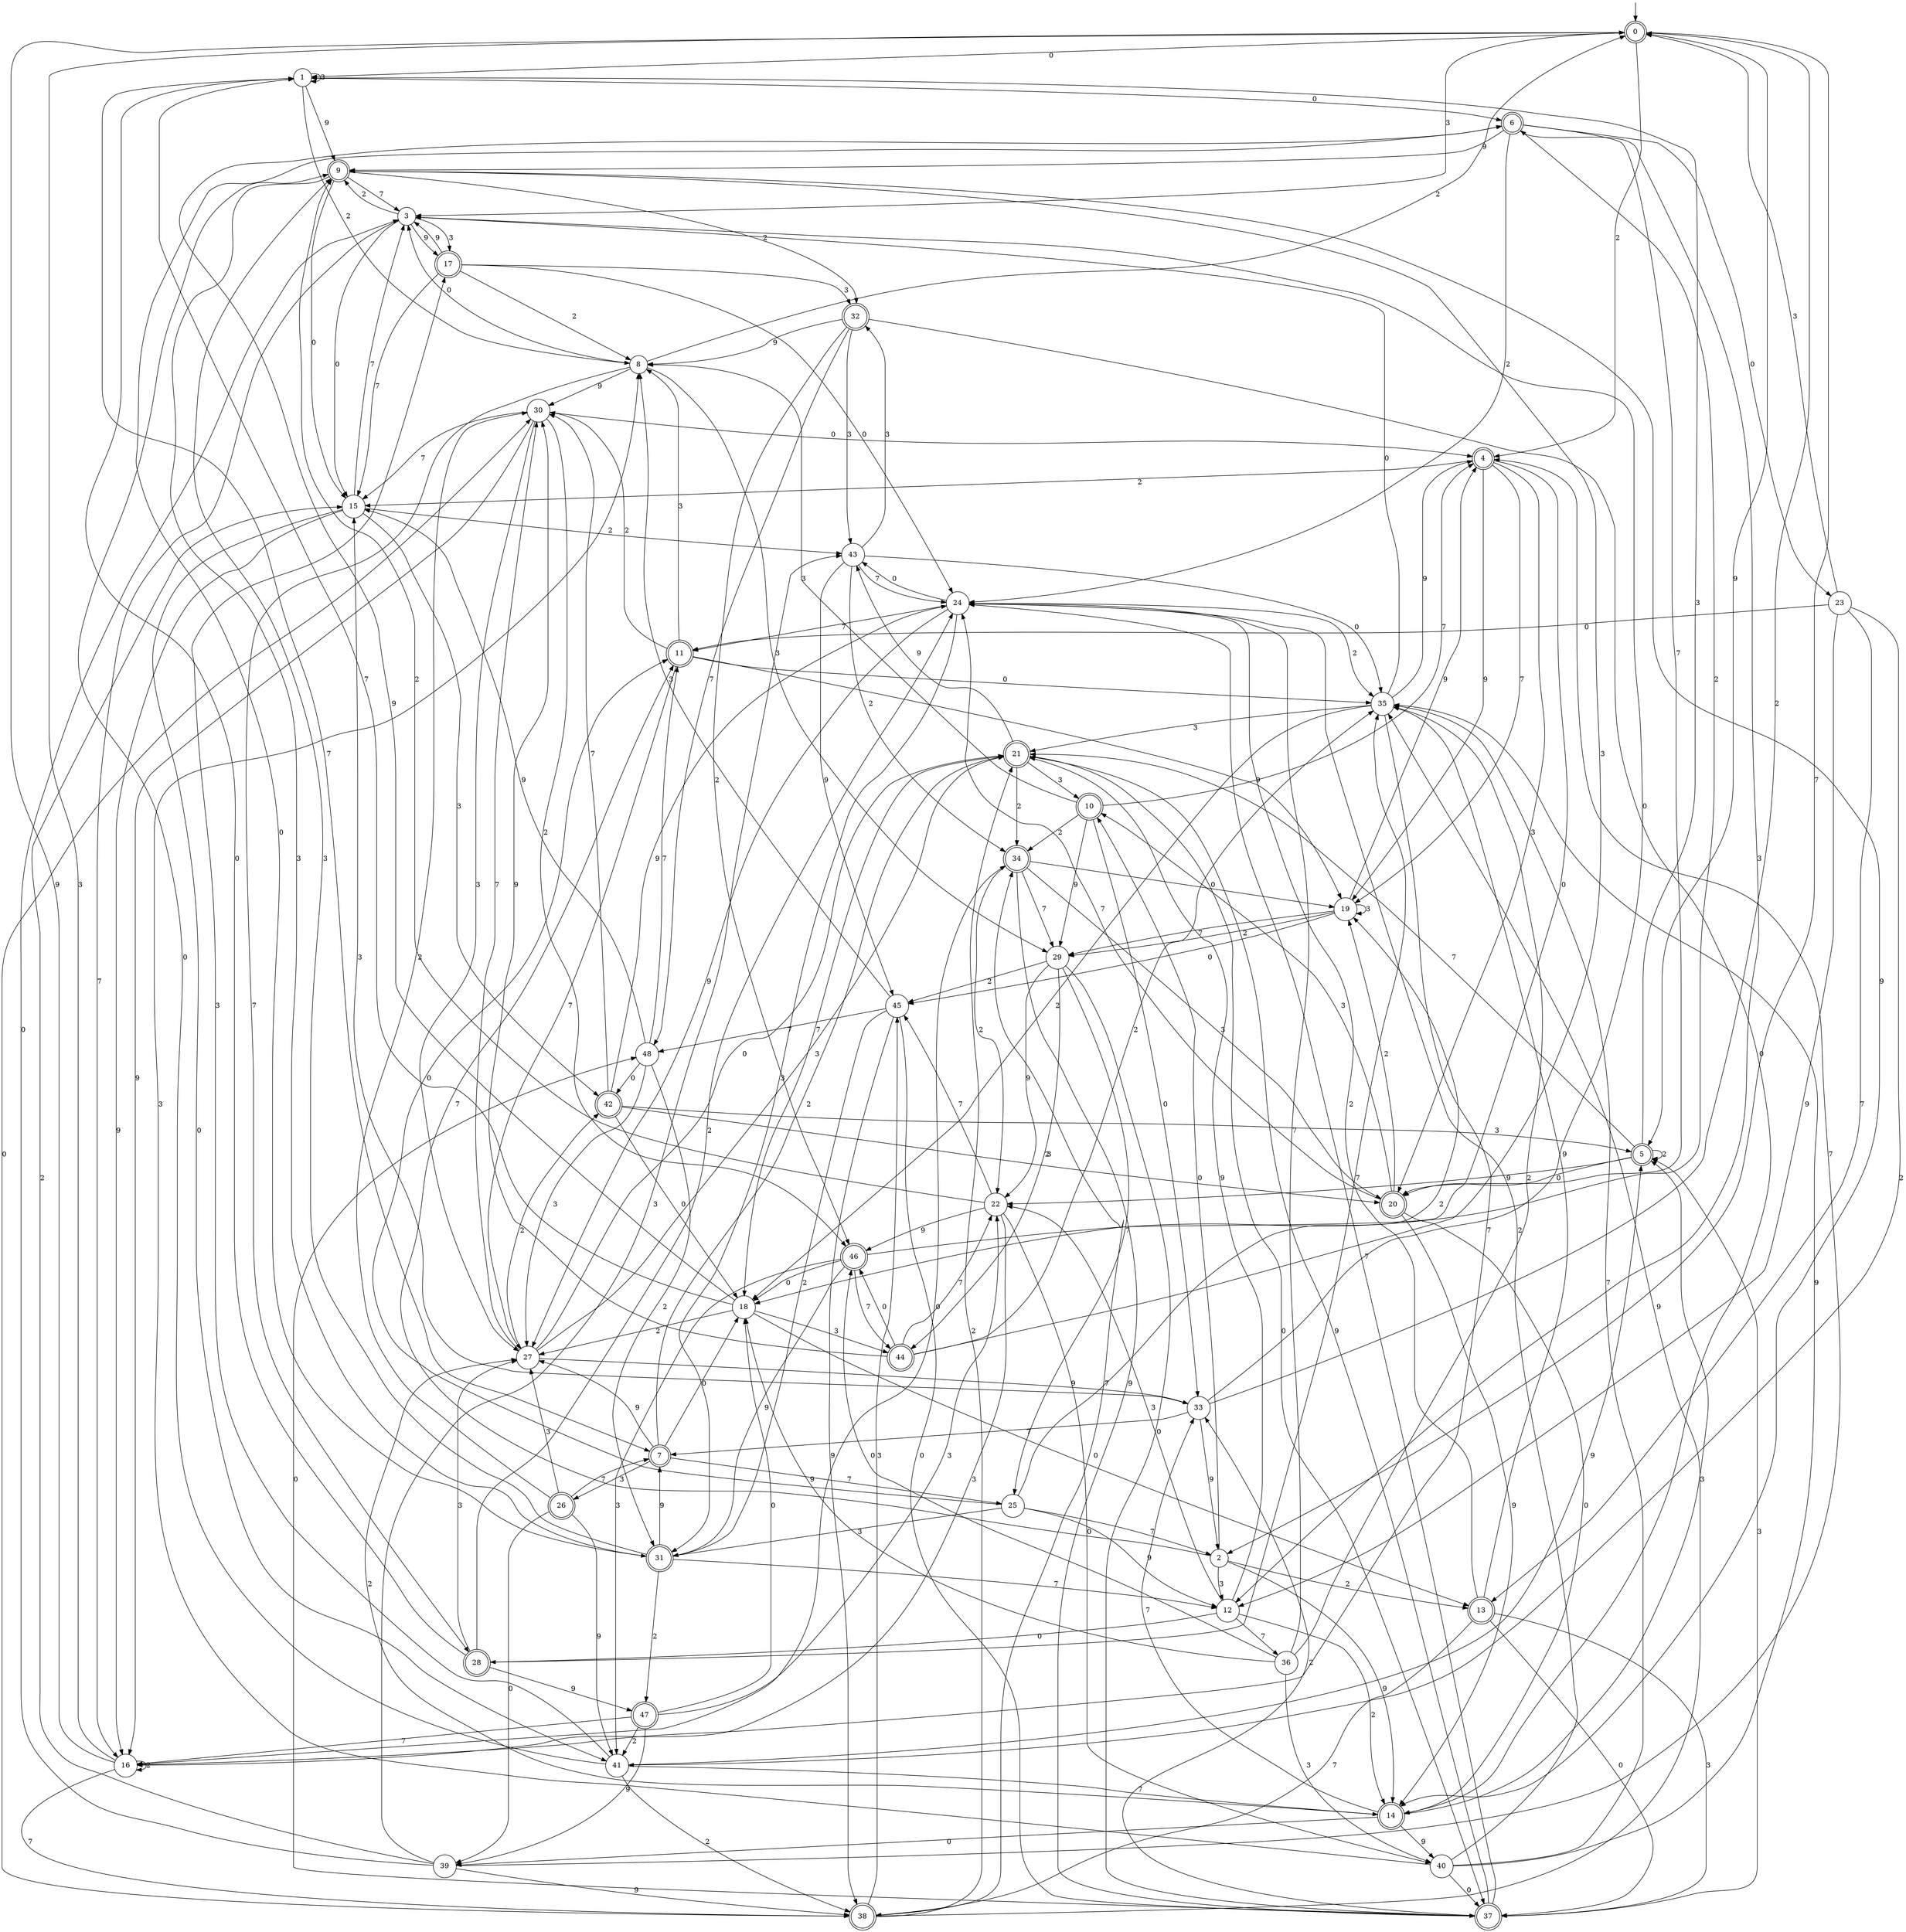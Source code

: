 digraph g {

	s0 [shape="doublecircle" label="0"];
	s1 [shape="circle" label="1"];
	s2 [shape="circle" label="2"];
	s3 [shape="circle" label="3"];
	s4 [shape="doublecircle" label="4"];
	s5 [shape="doublecircle" label="5"];
	s6 [shape="doublecircle" label="6"];
	s7 [shape="doublecircle" label="7"];
	s8 [shape="circle" label="8"];
	s9 [shape="doublecircle" label="9"];
	s10 [shape="doublecircle" label="10"];
	s11 [shape="doublecircle" label="11"];
	s12 [shape="circle" label="12"];
	s13 [shape="doublecircle" label="13"];
	s14 [shape="doublecircle" label="14"];
	s15 [shape="circle" label="15"];
	s16 [shape="circle" label="16"];
	s17 [shape="doublecircle" label="17"];
	s18 [shape="circle" label="18"];
	s19 [shape="circle" label="19"];
	s20 [shape="doublecircle" label="20"];
	s21 [shape="doublecircle" label="21"];
	s22 [shape="circle" label="22"];
	s23 [shape="circle" label="23"];
	s24 [shape="circle" label="24"];
	s25 [shape="circle" label="25"];
	s26 [shape="doublecircle" label="26"];
	s27 [shape="circle" label="27"];
	s28 [shape="doublecircle" label="28"];
	s29 [shape="circle" label="29"];
	s30 [shape="circle" label="30"];
	s31 [shape="doublecircle" label="31"];
	s32 [shape="doublecircle" label="32"];
	s33 [shape="circle" label="33"];
	s34 [shape="doublecircle" label="34"];
	s35 [shape="circle" label="35"];
	s36 [shape="circle" label="36"];
	s37 [shape="doublecircle" label="37"];
	s38 [shape="doublecircle" label="38"];
	s39 [shape="circle" label="39"];
	s40 [shape="circle" label="40"];
	s41 [shape="circle" label="41"];
	s42 [shape="doublecircle" label="42"];
	s43 [shape="circle" label="43"];
	s44 [shape="doublecircle" label="44"];
	s45 [shape="circle" label="45"];
	s46 [shape="doublecircle" label="46"];
	s47 [shape="doublecircle" label="47"];
	s48 [shape="circle" label="48"];
	s0 -> s1 [label="0"];
	s0 -> s2 [label="7"];
	s0 -> s3 [label="3"];
	s0 -> s4 [label="2"];
	s0 -> s5 [label="9"];
	s1 -> s6 [label="0"];
	s1 -> s7 [label="7"];
	s1 -> s1 [label="3"];
	s1 -> s8 [label="2"];
	s1 -> s9 [label="9"];
	s2 -> s10 [label="0"];
	s2 -> s11 [label="7"];
	s2 -> s12 [label="3"];
	s2 -> s13 [label="2"];
	s2 -> s14 [label="9"];
	s3 -> s15 [label="0"];
	s3 -> s16 [label="7"];
	s3 -> s17 [label="3"];
	s3 -> s9 [label="2"];
	s3 -> s17 [label="9"];
	s4 -> s18 [label="0"];
	s4 -> s19 [label="7"];
	s4 -> s20 [label="3"];
	s4 -> s15 [label="2"];
	s4 -> s19 [label="9"];
	s5 -> s20 [label="0"];
	s5 -> s21 [label="7"];
	s5 -> s1 [label="3"];
	s5 -> s5 [label="2"];
	s5 -> s22 [label="9"];
	s6 -> s23 [label="0"];
	s6 -> s20 [label="7"];
	s6 -> s12 [label="3"];
	s6 -> s24 [label="2"];
	s6 -> s9 [label="9"];
	s7 -> s18 [label="0"];
	s7 -> s25 [label="7"];
	s7 -> s26 [label="3"];
	s7 -> s21 [label="2"];
	s7 -> s27 [label="9"];
	s8 -> s3 [label="0"];
	s8 -> s28 [label="7"];
	s8 -> s29 [label="3"];
	s8 -> s0 [label="2"];
	s8 -> s30 [label="9"];
	s9 -> s15 [label="0"];
	s9 -> s3 [label="7"];
	s9 -> s31 [label="3"];
	s9 -> s32 [label="2"];
	s9 -> s14 [label="9"];
	s10 -> s33 [label="0"];
	s10 -> s4 [label="7"];
	s10 -> s8 [label="3"];
	s10 -> s34 [label="2"];
	s10 -> s29 [label="9"];
	s11 -> s35 [label="0"];
	s11 -> s27 [label="7"];
	s11 -> s8 [label="3"];
	s11 -> s30 [label="2"];
	s11 -> s19 [label="9"];
	s12 -> s28 [label="0"];
	s12 -> s36 [label="7"];
	s12 -> s22 [label="3"];
	s12 -> s14 [label="2"];
	s12 -> s21 [label="9"];
	s13 -> s37 [label="0"];
	s13 -> s38 [label="7"];
	s13 -> s37 [label="3"];
	s13 -> s24 [label="2"];
	s13 -> s35 [label="9"];
	s14 -> s39 [label="0"];
	s14 -> s33 [label="7"];
	s14 -> s5 [label="3"];
	s14 -> s27 [label="2"];
	s14 -> s40 [label="9"];
	s15 -> s41 [label="0"];
	s15 -> s3 [label="7"];
	s15 -> s42 [label="3"];
	s15 -> s43 [label="2"];
	s15 -> s16 [label="9"];
	s16 -> s34 [label="0"];
	s16 -> s38 [label="7"];
	s16 -> s0 [label="3"];
	s16 -> s16 [label="2"];
	s16 -> s0 [label="9"];
	s17 -> s24 [label="0"];
	s17 -> s15 [label="7"];
	s17 -> s32 [label="3"];
	s17 -> s8 [label="2"];
	s17 -> s3 [label="9"];
	s18 -> s13 [label="0"];
	s18 -> s1 [label="7"];
	s18 -> s44 [label="3"];
	s18 -> s27 [label="2"];
	s18 -> s6 [label="9"];
	s19 -> s45 [label="0"];
	s19 -> s29 [label="7"];
	s19 -> s19 [label="3"];
	s19 -> s29 [label="2"];
	s19 -> s4 [label="9"];
	s20 -> s14 [label="0"];
	s20 -> s24 [label="7"];
	s20 -> s10 [label="3"];
	s20 -> s19 [label="2"];
	s20 -> s14 [label="9"];
	s21 -> s37 [label="0"];
	s21 -> s18 [label="7"];
	s21 -> s10 [label="3"];
	s21 -> s34 [label="2"];
	s21 -> s43 [label="9"];
	s22 -> s40 [label="0"];
	s22 -> s45 [label="7"];
	s22 -> s16 [label="3"];
	s22 -> s9 [label="2"];
	s22 -> s46 [label="9"];
	s23 -> s11 [label="0"];
	s23 -> s13 [label="7"];
	s23 -> s0 [label="3"];
	s23 -> s41 [label="2"];
	s23 -> s12 [label="9"];
	s24 -> s43 [label="0"];
	s24 -> s11 [label="7"];
	s24 -> s31 [label="3"];
	s24 -> s35 [label="2"];
	s24 -> s27 [label="9"];
	s25 -> s11 [label="0"];
	s25 -> s2 [label="7"];
	s25 -> s31 [label="3"];
	s25 -> s19 [label="2"];
	s25 -> s12 [label="9"];
	s26 -> s39 [label="0"];
	s26 -> s7 [label="7"];
	s26 -> s27 [label="3"];
	s26 -> s30 [label="2"];
	s26 -> s41 [label="9"];
	s27 -> s21 [label="0"];
	s27 -> s30 [label="7"];
	s27 -> s21 [label="3"];
	s27 -> s42 [label="2"];
	s27 -> s33 [label="9"];
	s28 -> s1 [label="0"];
	s28 -> s35 [label="7"];
	s28 -> s27 [label="3"];
	s28 -> s24 [label="2"];
	s28 -> s47 [label="9"];
	s29 -> s37 [label="0"];
	s29 -> s25 [label="7"];
	s29 -> s44 [label="3"];
	s29 -> s45 [label="2"];
	s29 -> s22 [label="9"];
	s30 -> s4 [label="0"];
	s30 -> s15 [label="7"];
	s30 -> s27 [label="3"];
	s30 -> s46 [label="2"];
	s30 -> s16 [label="9"];
	s31 -> s6 [label="0"];
	s31 -> s12 [label="7"];
	s31 -> s9 [label="3"];
	s31 -> s47 [label="2"];
	s31 -> s7 [label="9"];
	s32 -> s14 [label="0"];
	s32 -> s48 [label="7"];
	s32 -> s43 [label="3"];
	s32 -> s46 [label="2"];
	s32 -> s8 [label="9"];
	s33 -> s3 [label="0"];
	s33 -> s7 [label="7"];
	s33 -> s15 [label="3"];
	s33 -> s0 [label="2"];
	s33 -> s2 [label="9"];
	s34 -> s19 [label="0"];
	s34 -> s29 [label="7"];
	s34 -> s20 [label="3"];
	s34 -> s22 [label="2"];
	s34 -> s37 [label="9"];
	s35 -> s3 [label="0"];
	s35 -> s16 [label="7"];
	s35 -> s21 [label="3"];
	s35 -> s18 [label="2"];
	s35 -> s4 [label="9"];
	s36 -> s46 [label="0"];
	s36 -> s24 [label="7"];
	s36 -> s40 [label="3"];
	s36 -> s35 [label="2"];
	s36 -> s18 [label="9"];
	s37 -> s48 [label="0"];
	s37 -> s24 [label="7"];
	s37 -> s5 [label="3"];
	s37 -> s33 [label="2"];
	s37 -> s21 [label="9"];
	s38 -> s30 [label="0"];
	s38 -> s34 [label="7"];
	s38 -> s45 [label="3"];
	s38 -> s21 [label="2"];
	s38 -> s35 [label="9"];
	s39 -> s3 [label="0"];
	s39 -> s4 [label="7"];
	s39 -> s43 [label="3"];
	s39 -> s15 [label="2"];
	s39 -> s38 [label="9"];
	s40 -> s37 [label="0"];
	s40 -> s35 [label="7"];
	s40 -> s8 [label="3"];
	s40 -> s24 [label="2"];
	s40 -> s35 [label="9"];
	s41 -> s9 [label="0"];
	s41 -> s14 [label="7"];
	s41 -> s17 [label="3"];
	s41 -> s38 [label="2"];
	s41 -> s5 [label="9"];
	s42 -> s18 [label="0"];
	s42 -> s30 [label="7"];
	s42 -> s5 [label="3"];
	s42 -> s20 [label="2"];
	s42 -> s24 [label="9"];
	s43 -> s35 [label="0"];
	s43 -> s24 [label="7"];
	s43 -> s32 [label="3"];
	s43 -> s34 [label="2"];
	s43 -> s45 [label="9"];
	s44 -> s46 [label="0"];
	s44 -> s22 [label="7"];
	s44 -> s9 [label="3"];
	s44 -> s35 [label="2"];
	s44 -> s30 [label="9"];
	s45 -> s37 [label="0"];
	s45 -> s48 [label="7"];
	s45 -> s8 [label="3"];
	s45 -> s31 [label="2"];
	s45 -> s38 [label="9"];
	s46 -> s18 [label="0"];
	s46 -> s44 [label="7"];
	s46 -> s41 [label="3"];
	s46 -> s6 [label="2"];
	s46 -> s31 [label="9"];
	s47 -> s18 [label="0"];
	s47 -> s16 [label="7"];
	s47 -> s22 [label="3"];
	s47 -> s41 [label="2"];
	s47 -> s39 [label="9"];
	s48 -> s42 [label="0"];
	s48 -> s11 [label="7"];
	s48 -> s27 [label="3"];
	s48 -> s31 [label="2"];
	s48 -> s15 [label="9"];

__start0 [label="" shape="none" width="0" height="0"];
__start0 -> s0;

}
